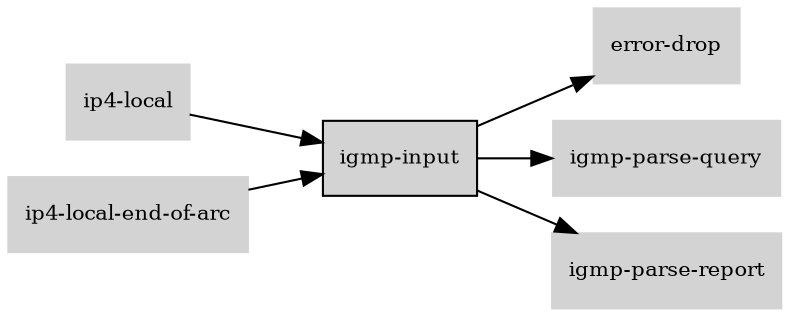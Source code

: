 digraph "igmp_input_subgraph" {
  rankdir=LR;
  node [shape=box, style=filled, fontsize=10, color=lightgray, fontcolor=black, fillcolor=lightgray];
  "igmp-input" [color=black, fontcolor=black, fillcolor=lightgray];
  edge [fontsize=8];
  "igmp-input" -> "error-drop";
  "igmp-input" -> "igmp-parse-query";
  "igmp-input" -> "igmp-parse-report";
  "ip4-local" -> "igmp-input";
  "ip4-local-end-of-arc" -> "igmp-input";
}
